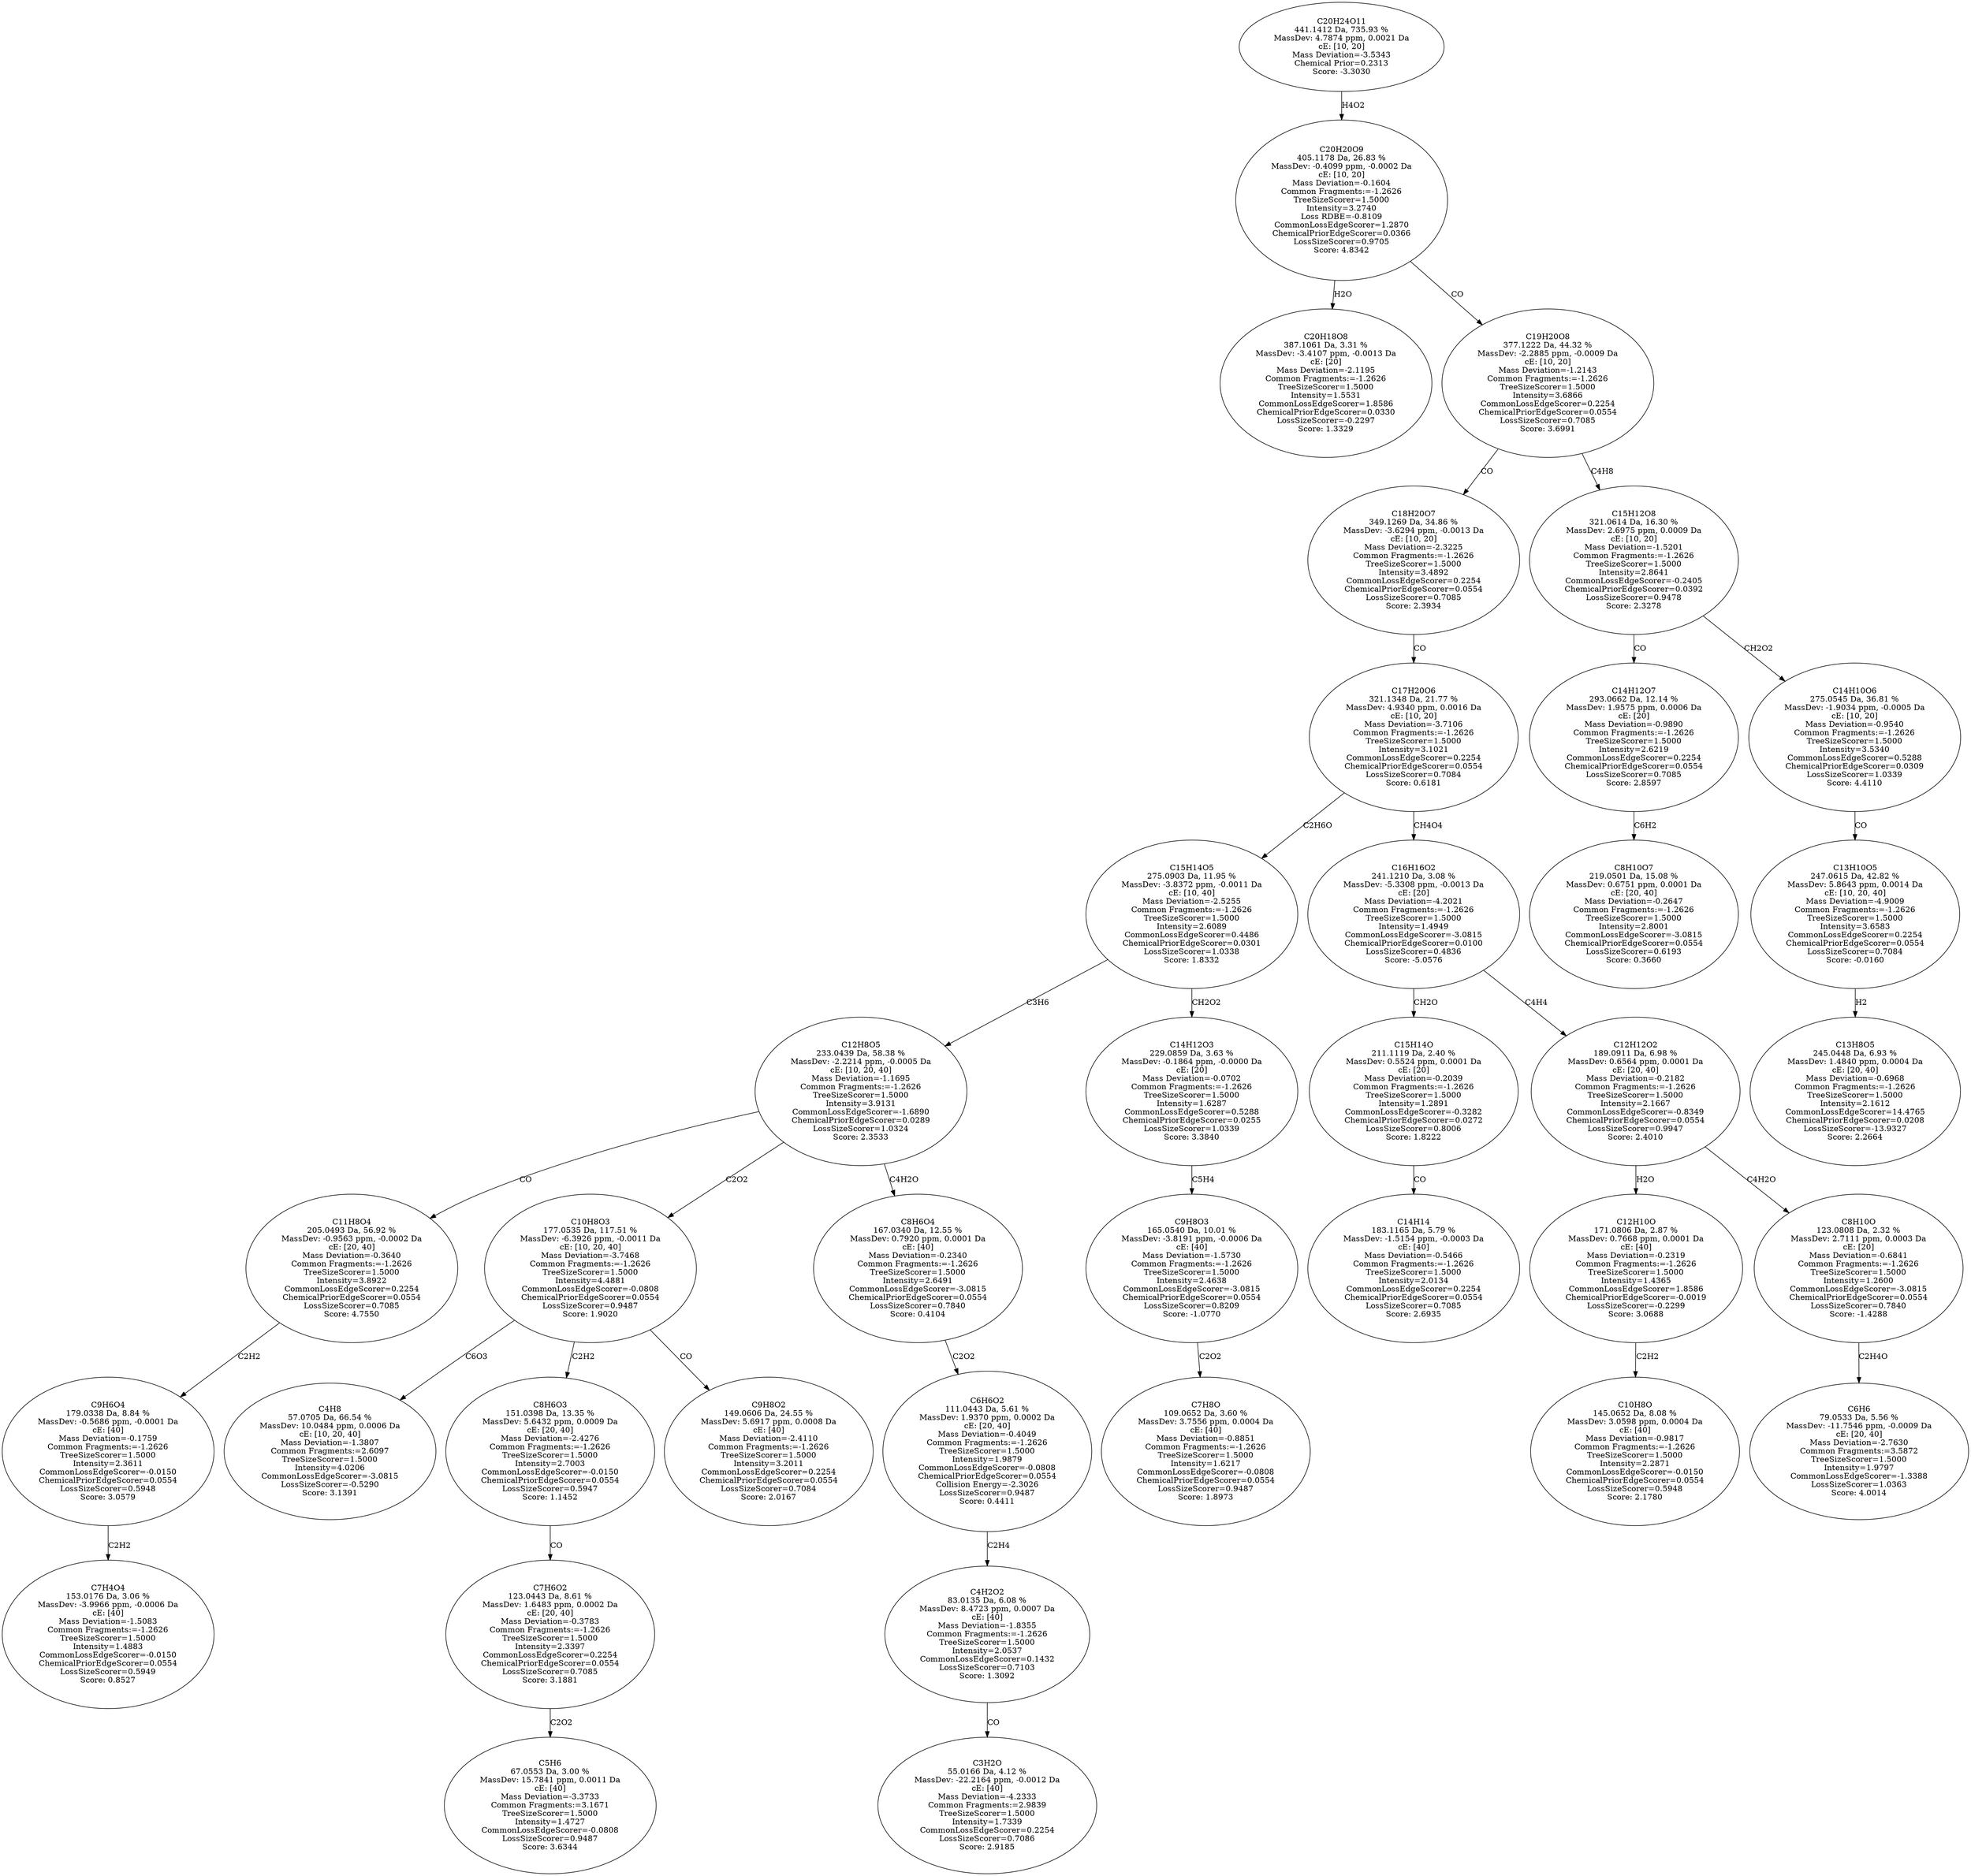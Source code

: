 strict digraph {
v1 [label="C20H18O8\n387.1061 Da, 3.31 %\nMassDev: -3.4107 ppm, -0.0013 Da\ncE: [20]\nMass Deviation=-2.1195\nCommon Fragments:=-1.2626\nTreeSizeScorer=1.5000\nIntensity=1.5531\nCommonLossEdgeScorer=1.8586\nChemicalPriorEdgeScorer=0.0330\nLossSizeScorer=-0.2297\nScore: 1.3329"];
v2 [label="C7H4O4\n153.0176 Da, 3.06 %\nMassDev: -3.9966 ppm, -0.0006 Da\ncE: [40]\nMass Deviation=-1.5083\nCommon Fragments:=-1.2626\nTreeSizeScorer=1.5000\nIntensity=1.4883\nCommonLossEdgeScorer=-0.0150\nChemicalPriorEdgeScorer=0.0554\nLossSizeScorer=0.5949\nScore: 0.8527"];
v3 [label="C9H6O4\n179.0338 Da, 8.84 %\nMassDev: -0.5686 ppm, -0.0001 Da\ncE: [40]\nMass Deviation=-0.1759\nCommon Fragments:=-1.2626\nTreeSizeScorer=1.5000\nIntensity=2.3611\nCommonLossEdgeScorer=-0.0150\nChemicalPriorEdgeScorer=0.0554\nLossSizeScorer=0.5948\nScore: 3.0579"];
v4 [label="C11H8O4\n205.0493 Da, 56.92 %\nMassDev: -0.9563 ppm, -0.0002 Da\ncE: [20, 40]\nMass Deviation=-0.3640\nCommon Fragments:=-1.2626\nTreeSizeScorer=1.5000\nIntensity=3.8922\nCommonLossEdgeScorer=0.2254\nChemicalPriorEdgeScorer=0.0554\nLossSizeScorer=0.7085\nScore: 4.7550"];
v5 [label="C4H8\n57.0705 Da, 66.54 %\nMassDev: 10.0484 ppm, 0.0006 Da\ncE: [10, 20, 40]\nMass Deviation=-1.3807\nCommon Fragments:=2.6097\nTreeSizeScorer=1.5000\nIntensity=4.0206\nCommonLossEdgeScorer=-3.0815\nLossSizeScorer=-0.5290\nScore: 3.1391"];
v6 [label="C5H6\n67.0553 Da, 3.00 %\nMassDev: 15.7841 ppm, 0.0011 Da\ncE: [40]\nMass Deviation=-3.3733\nCommon Fragments:=3.1671\nTreeSizeScorer=1.5000\nIntensity=1.4727\nCommonLossEdgeScorer=-0.0808\nLossSizeScorer=0.9487\nScore: 3.6344"];
v7 [label="C7H6O2\n123.0443 Da, 8.61 %\nMassDev: 1.6483 ppm, 0.0002 Da\ncE: [20, 40]\nMass Deviation=-0.3783\nCommon Fragments:=-1.2626\nTreeSizeScorer=1.5000\nIntensity=2.3397\nCommonLossEdgeScorer=0.2254\nChemicalPriorEdgeScorer=0.0554\nLossSizeScorer=0.7085\nScore: 3.1881"];
v8 [label="C8H6O3\n151.0398 Da, 13.35 %\nMassDev: 5.6432 ppm, 0.0009 Da\ncE: [20, 40]\nMass Deviation=-2.4276\nCommon Fragments:=-1.2626\nTreeSizeScorer=1.5000\nIntensity=2.7003\nCommonLossEdgeScorer=-0.0150\nChemicalPriorEdgeScorer=0.0554\nLossSizeScorer=0.5947\nScore: 1.1452"];
v9 [label="C9H8O2\n149.0606 Da, 24.55 %\nMassDev: 5.6917 ppm, 0.0008 Da\ncE: [40]\nMass Deviation=-2.4110\nCommon Fragments:=-1.2626\nTreeSizeScorer=1.5000\nIntensity=3.2011\nCommonLossEdgeScorer=0.2254\nChemicalPriorEdgeScorer=0.0554\nLossSizeScorer=0.7084\nScore: 2.0167"];
v10 [label="C10H8O3\n177.0535 Da, 117.51 %\nMassDev: -6.3926 ppm, -0.0011 Da\ncE: [10, 20, 40]\nMass Deviation=-3.7468\nCommon Fragments:=-1.2626\nTreeSizeScorer=1.5000\nIntensity=4.4881\nCommonLossEdgeScorer=-0.0808\nChemicalPriorEdgeScorer=0.0554\nLossSizeScorer=0.9487\nScore: 1.9020"];
v11 [label="C3H2O\n55.0166 Da, 4.12 %\nMassDev: -22.2164 ppm, -0.0012 Da\ncE: [40]\nMass Deviation=-4.2333\nCommon Fragments:=2.9839\nTreeSizeScorer=1.5000\nIntensity=1.7339\nCommonLossEdgeScorer=0.2254\nLossSizeScorer=0.7086\nScore: 2.9185"];
v12 [label="C4H2O2\n83.0135 Da, 6.08 %\nMassDev: 8.4723 ppm, 0.0007 Da\ncE: [40]\nMass Deviation=-1.8355\nCommon Fragments:=-1.2626\nTreeSizeScorer=1.5000\nIntensity=2.0537\nCommonLossEdgeScorer=0.1432\nLossSizeScorer=0.7103\nScore: 1.3092"];
v13 [label="C6H6O2\n111.0443 Da, 5.61 %\nMassDev: 1.9370 ppm, 0.0002 Da\ncE: [20, 40]\nMass Deviation=-0.4049\nCommon Fragments:=-1.2626\nTreeSizeScorer=1.5000\nIntensity=1.9879\nCommonLossEdgeScorer=-0.0808\nChemicalPriorEdgeScorer=0.0554\nCollision Energy=-2.3026\nLossSizeScorer=0.9487\nScore: 0.4411"];
v14 [label="C8H6O4\n167.0340 Da, 12.55 %\nMassDev: 0.7920 ppm, 0.0001 Da\ncE: [40]\nMass Deviation=-0.2340\nCommon Fragments:=-1.2626\nTreeSizeScorer=1.5000\nIntensity=2.6491\nCommonLossEdgeScorer=-3.0815\nChemicalPriorEdgeScorer=0.0554\nLossSizeScorer=0.7840\nScore: 0.4104"];
v15 [label="C12H8O5\n233.0439 Da, 58.38 %\nMassDev: -2.2214 ppm, -0.0005 Da\ncE: [10, 20, 40]\nMass Deviation=-1.1695\nCommon Fragments:=-1.2626\nTreeSizeScorer=1.5000\nIntensity=3.9131\nCommonLossEdgeScorer=-1.6890\nChemicalPriorEdgeScorer=0.0289\nLossSizeScorer=1.0324\nScore: 2.3533"];
v16 [label="C7H8O\n109.0652 Da, 3.60 %\nMassDev: 3.7556 ppm, 0.0004 Da\ncE: [40]\nMass Deviation=-0.8851\nCommon Fragments:=-1.2626\nTreeSizeScorer=1.5000\nIntensity=1.6217\nCommonLossEdgeScorer=-0.0808\nChemicalPriorEdgeScorer=0.0554\nLossSizeScorer=0.9487\nScore: 1.8973"];
v17 [label="C9H8O3\n165.0540 Da, 10.01 %\nMassDev: -3.8191 ppm, -0.0006 Da\ncE: [40]\nMass Deviation=-1.5730\nCommon Fragments:=-1.2626\nTreeSizeScorer=1.5000\nIntensity=2.4638\nCommonLossEdgeScorer=-3.0815\nChemicalPriorEdgeScorer=0.0554\nLossSizeScorer=0.8209\nScore: -1.0770"];
v18 [label="C14H12O3\n229.0859 Da, 3.63 %\nMassDev: -0.1864 ppm, -0.0000 Da\ncE: [20]\nMass Deviation=-0.0702\nCommon Fragments:=-1.2626\nTreeSizeScorer=1.5000\nIntensity=1.6287\nCommonLossEdgeScorer=0.5288\nChemicalPriorEdgeScorer=0.0255\nLossSizeScorer=1.0339\nScore: 3.3840"];
v19 [label="C15H14O5\n275.0903 Da, 11.95 %\nMassDev: -3.8372 ppm, -0.0011 Da\ncE: [10, 40]\nMass Deviation=-2.5255\nCommon Fragments:=-1.2626\nTreeSizeScorer=1.5000\nIntensity=2.6089\nCommonLossEdgeScorer=0.4486\nChemicalPriorEdgeScorer=0.0301\nLossSizeScorer=1.0338\nScore: 1.8332"];
v20 [label="C14H14\n183.1165 Da, 5.79 %\nMassDev: -1.5154 ppm, -0.0003 Da\ncE: [40]\nMass Deviation=-0.5466\nCommon Fragments:=-1.2626\nTreeSizeScorer=1.5000\nIntensity=2.0134\nCommonLossEdgeScorer=0.2254\nChemicalPriorEdgeScorer=0.0554\nLossSizeScorer=0.7085\nScore: 2.6935"];
v21 [label="C15H14O\n211.1119 Da, 2.40 %\nMassDev: 0.5524 ppm, 0.0001 Da\ncE: [20]\nMass Deviation=-0.2039\nCommon Fragments:=-1.2626\nTreeSizeScorer=1.5000\nIntensity=1.2891\nCommonLossEdgeScorer=-0.3282\nChemicalPriorEdgeScorer=0.0272\nLossSizeScorer=0.8006\nScore: 1.8222"];
v22 [label="C10H8O\n145.0652 Da, 8.08 %\nMassDev: 3.0598 ppm, 0.0004 Da\ncE: [40]\nMass Deviation=-0.9817\nCommon Fragments:=-1.2626\nTreeSizeScorer=1.5000\nIntensity=2.2871\nCommonLossEdgeScorer=-0.0150\nChemicalPriorEdgeScorer=0.0554\nLossSizeScorer=0.5948\nScore: 2.1780"];
v23 [label="C12H10O\n171.0806 Da, 2.87 %\nMassDev: 0.7668 ppm, 0.0001 Da\ncE: [40]\nMass Deviation=-0.2319\nCommon Fragments:=-1.2626\nTreeSizeScorer=1.5000\nIntensity=1.4365\nCommonLossEdgeScorer=1.8586\nChemicalPriorEdgeScorer=-0.0019\nLossSizeScorer=-0.2299\nScore: 3.0688"];
v24 [label="C6H6\n79.0533 Da, 5.56 %\nMassDev: -11.7546 ppm, -0.0009 Da\ncE: [20, 40]\nMass Deviation=-2.7630\nCommon Fragments:=3.5872\nTreeSizeScorer=1.5000\nIntensity=1.9797\nCommonLossEdgeScorer=-1.3388\nLossSizeScorer=1.0363\nScore: 4.0014"];
v25 [label="C8H10O\n123.0808 Da, 2.32 %\nMassDev: 2.7111 ppm, 0.0003 Da\ncE: [20]\nMass Deviation=-0.6841\nCommon Fragments:=-1.2626\nTreeSizeScorer=1.5000\nIntensity=1.2600\nCommonLossEdgeScorer=-3.0815\nChemicalPriorEdgeScorer=0.0554\nLossSizeScorer=0.7840\nScore: -1.4288"];
v26 [label="C12H12O2\n189.0911 Da, 6.98 %\nMassDev: 0.6564 ppm, 0.0001 Da\ncE: [20, 40]\nMass Deviation=-0.2182\nCommon Fragments:=-1.2626\nTreeSizeScorer=1.5000\nIntensity=2.1667\nCommonLossEdgeScorer=-0.8349\nChemicalPriorEdgeScorer=0.0554\nLossSizeScorer=0.9947\nScore: 2.4010"];
v27 [label="C16H16O2\n241.1210 Da, 3.08 %\nMassDev: -5.3308 ppm, -0.0013 Da\ncE: [20]\nMass Deviation=-4.2021\nCommon Fragments:=-1.2626\nTreeSizeScorer=1.5000\nIntensity=1.4949\nCommonLossEdgeScorer=-3.0815\nChemicalPriorEdgeScorer=0.0100\nLossSizeScorer=0.4836\nScore: -5.0576"];
v28 [label="C17H20O6\n321.1348 Da, 21.77 %\nMassDev: 4.9340 ppm, 0.0016 Da\ncE: [10, 20]\nMass Deviation=-3.7106\nCommon Fragments:=-1.2626\nTreeSizeScorer=1.5000\nIntensity=3.1021\nCommonLossEdgeScorer=0.2254\nChemicalPriorEdgeScorer=0.0554\nLossSizeScorer=0.7084\nScore: 0.6181"];
v29 [label="C18H20O7\n349.1269 Da, 34.86 %\nMassDev: -3.6294 ppm, -0.0013 Da\ncE: [10, 20]\nMass Deviation=-2.3225\nCommon Fragments:=-1.2626\nTreeSizeScorer=1.5000\nIntensity=3.4892\nCommonLossEdgeScorer=0.2254\nChemicalPriorEdgeScorer=0.0554\nLossSizeScorer=0.7085\nScore: 2.3934"];
v30 [label="C8H10O7\n219.0501 Da, 15.08 %\nMassDev: 0.6751 ppm, 0.0001 Da\ncE: [20, 40]\nMass Deviation=-0.2647\nCommon Fragments:=-1.2626\nTreeSizeScorer=1.5000\nIntensity=2.8001\nCommonLossEdgeScorer=-3.0815\nChemicalPriorEdgeScorer=0.0554\nLossSizeScorer=0.6193\nScore: 0.3660"];
v31 [label="C14H12O7\n293.0662 Da, 12.14 %\nMassDev: 1.9575 ppm, 0.0006 Da\ncE: [20]\nMass Deviation=-0.9890\nCommon Fragments:=-1.2626\nTreeSizeScorer=1.5000\nIntensity=2.6219\nCommonLossEdgeScorer=0.2254\nChemicalPriorEdgeScorer=0.0554\nLossSizeScorer=0.7085\nScore: 2.8597"];
v32 [label="C13H8O5\n245.0448 Da, 6.93 %\nMassDev: 1.4840 ppm, 0.0004 Da\ncE: [20, 40]\nMass Deviation=-0.6968\nCommon Fragments:=-1.2626\nTreeSizeScorer=1.5000\nIntensity=2.1612\nCommonLossEdgeScorer=14.4765\nChemicalPriorEdgeScorer=0.0208\nLossSizeScorer=-13.9327\nScore: 2.2664"];
v33 [label="C13H10O5\n247.0615 Da, 42.82 %\nMassDev: 5.8643 ppm, 0.0014 Da\ncE: [10, 20, 40]\nMass Deviation=-4.9009\nCommon Fragments:=-1.2626\nTreeSizeScorer=1.5000\nIntensity=3.6583\nCommonLossEdgeScorer=0.2254\nChemicalPriorEdgeScorer=0.0554\nLossSizeScorer=0.7084\nScore: -0.0160"];
v34 [label="C14H10O6\n275.0545 Da, 36.81 %\nMassDev: -1.9034 ppm, -0.0005 Da\ncE: [10, 20]\nMass Deviation=-0.9540\nCommon Fragments:=-1.2626\nTreeSizeScorer=1.5000\nIntensity=3.5340\nCommonLossEdgeScorer=0.5288\nChemicalPriorEdgeScorer=0.0309\nLossSizeScorer=1.0339\nScore: 4.4110"];
v35 [label="C15H12O8\n321.0614 Da, 16.30 %\nMassDev: 2.6975 ppm, 0.0009 Da\ncE: [10, 20]\nMass Deviation=-1.5201\nCommon Fragments:=-1.2626\nTreeSizeScorer=1.5000\nIntensity=2.8641\nCommonLossEdgeScorer=-0.2405\nChemicalPriorEdgeScorer=0.0392\nLossSizeScorer=0.9478\nScore: 2.3278"];
v36 [label="C19H20O8\n377.1222 Da, 44.32 %\nMassDev: -2.2885 ppm, -0.0009 Da\ncE: [10, 20]\nMass Deviation=-1.2143\nCommon Fragments:=-1.2626\nTreeSizeScorer=1.5000\nIntensity=3.6866\nCommonLossEdgeScorer=0.2254\nChemicalPriorEdgeScorer=0.0554\nLossSizeScorer=0.7085\nScore: 3.6991"];
v37 [label="C20H20O9\n405.1178 Da, 26.83 %\nMassDev: -0.4099 ppm, -0.0002 Da\ncE: [10, 20]\nMass Deviation=-0.1604\nCommon Fragments:=-1.2626\nTreeSizeScorer=1.5000\nIntensity=3.2740\nLoss RDBE=-0.8109\nCommonLossEdgeScorer=1.2870\nChemicalPriorEdgeScorer=0.0366\nLossSizeScorer=0.9705\nScore: 4.8342"];
v38 [label="C20H24O11\n441.1412 Da, 735.93 %\nMassDev: 4.7874 ppm, 0.0021 Da\ncE: [10, 20]\nMass Deviation=-3.5343\nChemical Prior=0.2313\nScore: -3.3030"];
v37 -> v1 [label="H2O"];
v3 -> v2 [label="C2H2"];
v4 -> v3 [label="C2H2"];
v15 -> v4 [label="CO"];
v10 -> v5 [label="C6O3"];
v7 -> v6 [label="C2O2"];
v8 -> v7 [label="CO"];
v10 -> v8 [label="C2H2"];
v10 -> v9 [label="CO"];
v15 -> v10 [label="C2O2"];
v12 -> v11 [label="CO"];
v13 -> v12 [label="C2H4"];
v14 -> v13 [label="C2O2"];
v15 -> v14 [label="C4H2O"];
v19 -> v15 [label="C3H6"];
v17 -> v16 [label="C2O2"];
v18 -> v17 [label="C5H4"];
v19 -> v18 [label="CH2O2"];
v28 -> v19 [label="C2H6O"];
v21 -> v20 [label="CO"];
v27 -> v21 [label="CH2O"];
v23 -> v22 [label="C2H2"];
v26 -> v23 [label="H2O"];
v25 -> v24 [label="C2H4O"];
v26 -> v25 [label="C4H2O"];
v27 -> v26 [label="C4H4"];
v28 -> v27 [label="CH4O4"];
v29 -> v28 [label="CO"];
v36 -> v29 [label="CO"];
v31 -> v30 [label="C6H2"];
v35 -> v31 [label="CO"];
v33 -> v32 [label="H2"];
v34 -> v33 [label="CO"];
v35 -> v34 [label="CH2O2"];
v36 -> v35 [label="C4H8"];
v37 -> v36 [label="CO"];
v38 -> v37 [label="H4O2"];
}